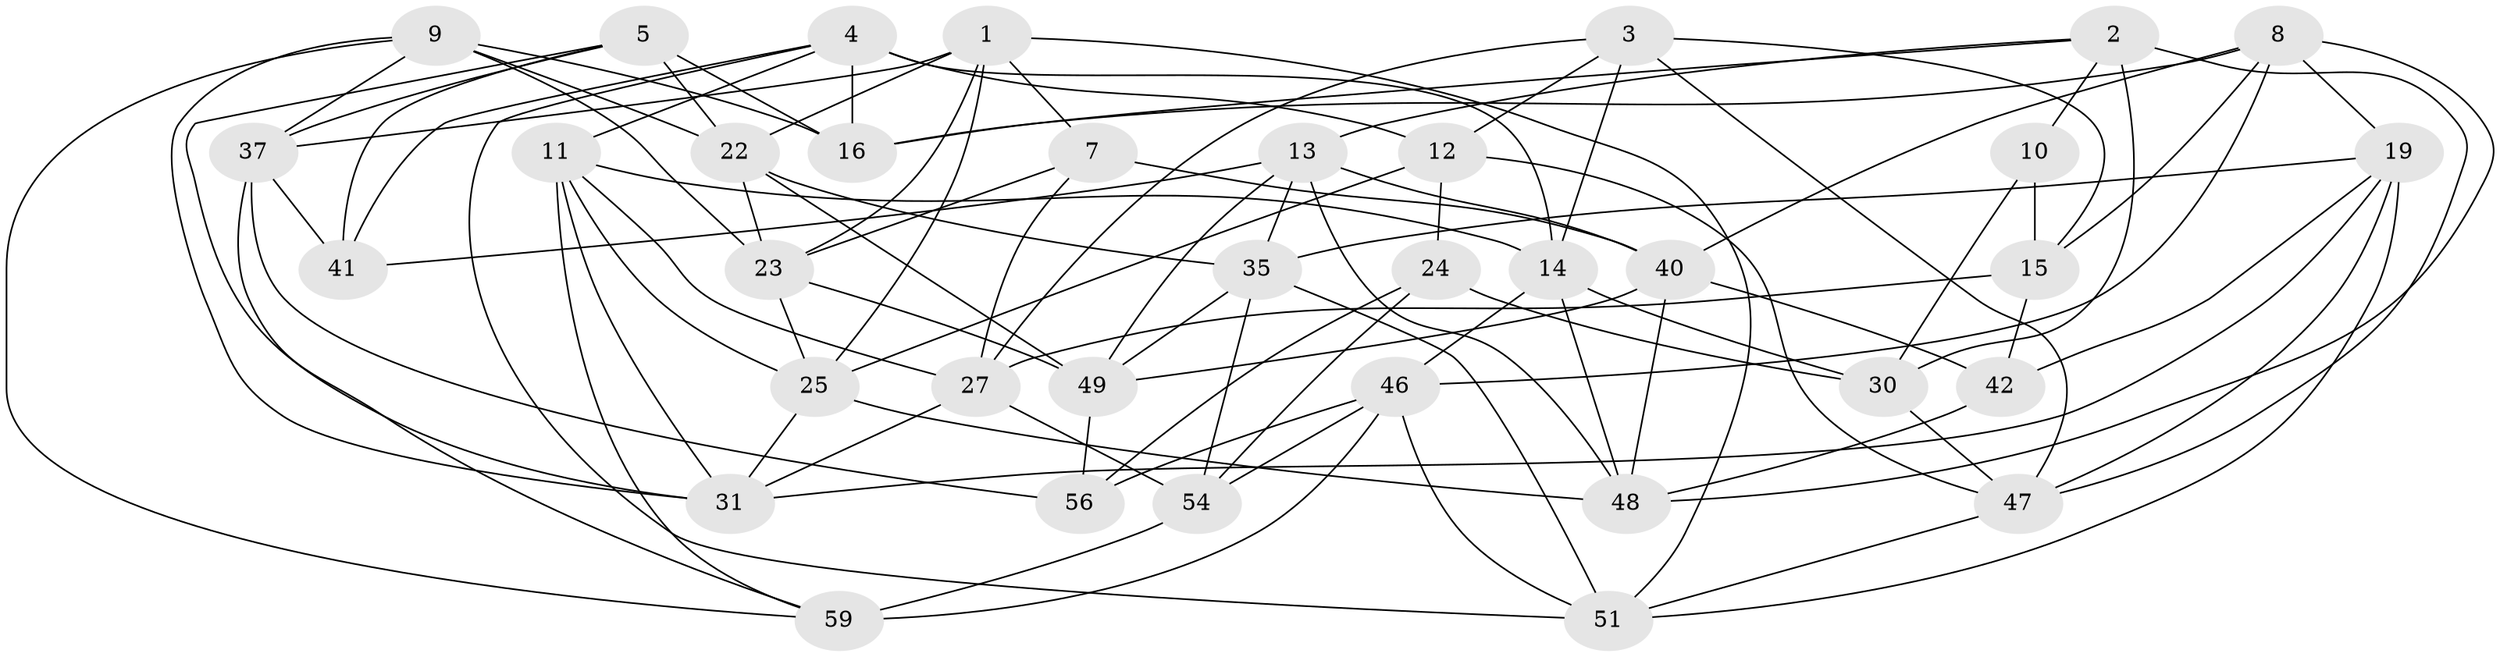 // Generated by graph-tools (version 1.1) at 2025/24/03/03/25 07:24:28]
// undirected, 36 vertices, 97 edges
graph export_dot {
graph [start="1"]
  node [color=gray90,style=filled];
  1 [super="+34"];
  2 [super="+66"];
  3 [super="+6"];
  4 [super="+32"];
  5 [super="+17"];
  7;
  8 [super="+62"];
  9 [super="+28"];
  10;
  11 [super="+20"];
  12 [super="+50"];
  13 [super="+33"];
  14 [super="+18"];
  15 [super="+26"];
  16 [super="+53"];
  19 [super="+21"];
  22 [super="+29"];
  23 [super="+39"];
  24;
  25 [super="+61"];
  27 [super="+45"];
  30 [super="+36"];
  31 [super="+58"];
  35 [super="+38"];
  37 [super="+44"];
  40 [super="+43"];
  41;
  42;
  46 [super="+57"];
  47 [super="+60"];
  48 [super="+55"];
  49 [super="+52"];
  51 [super="+63"];
  54 [super="+65"];
  56;
  59 [super="+64"];
  1 -- 7;
  1 -- 37;
  1 -- 51;
  1 -- 23;
  1 -- 25;
  1 -- 22;
  2 -- 47;
  2 -- 30 [weight=2];
  2 -- 10;
  2 -- 16;
  2 -- 13;
  3 -- 12 [weight=2];
  3 -- 15;
  3 -- 27;
  3 -- 47;
  3 -- 14;
  4 -- 51;
  4 -- 11;
  4 -- 41;
  4 -- 14;
  4 -- 12;
  4 -- 16;
  5 -- 16 [weight=2];
  5 -- 41;
  5 -- 31;
  5 -- 37;
  5 -- 22;
  7 -- 23;
  7 -- 40;
  7 -- 27;
  8 -- 16;
  8 -- 40;
  8 -- 48;
  8 -- 19;
  8 -- 46;
  8 -- 15;
  9 -- 23;
  9 -- 31;
  9 -- 16;
  9 -- 59;
  9 -- 37;
  9 -- 22;
  10 -- 15 [weight=2];
  10 -- 30;
  11 -- 27;
  11 -- 31;
  11 -- 25;
  11 -- 14;
  11 -- 59;
  12 -- 24;
  12 -- 47;
  12 -- 25;
  13 -- 49;
  13 -- 35;
  13 -- 48;
  13 -- 40;
  13 -- 41;
  14 -- 48;
  14 -- 46;
  14 -- 30;
  15 -- 27;
  15 -- 42;
  19 -- 42;
  19 -- 35;
  19 -- 31;
  19 -- 51;
  19 -- 47;
  22 -- 35;
  22 -- 49;
  22 -- 23;
  23 -- 49;
  23 -- 25;
  24 -- 54;
  24 -- 56;
  24 -- 30;
  25 -- 48;
  25 -- 31;
  27 -- 31;
  27 -- 54;
  30 -- 47;
  35 -- 54;
  35 -- 49;
  35 -- 51;
  37 -- 56;
  37 -- 41;
  37 -- 59;
  40 -- 49;
  40 -- 42;
  40 -- 48;
  42 -- 48;
  46 -- 51;
  46 -- 59;
  46 -- 56;
  46 -- 54;
  47 -- 51;
  49 -- 56;
  54 -- 59 [weight=2];
}
